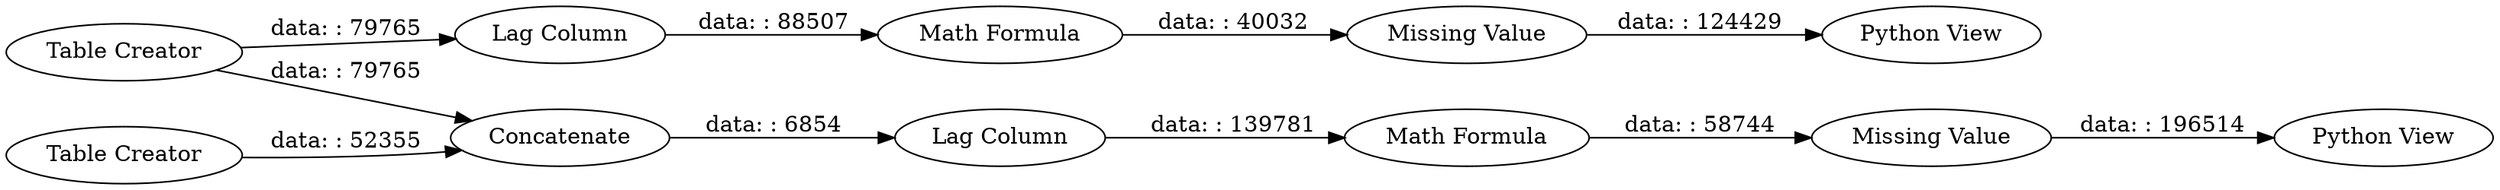 digraph {
	"-6583242022590974558_15" [label="Table Creator"]
	"-6583242022590974558_20" [label="Python View"]
	"-3404874108618058966_21" [label="Missing Value"]
	"-6583242022590974558_16" [label="Table Creator"]
	"-3404874108618058966_18" [label="Math Formula"]
	"-4672805642580844217_18" [label="Math Formula"]
	"-3404874108618058966_19" [label="Lag Column"]
	"-4672805642580844217_19" [label="Lag Column"]
	"-6583242022590974558_23" [label="Python View"]
	"-6583242022590974558_24" [label=Concatenate]
	"-4672805642580844217_21" [label="Missing Value"]
	"-3404874108618058966_18" -> "-3404874108618058966_21" [label="data: : 40032"]
	"-4672805642580844217_19" -> "-4672805642580844217_18" [label="data: : 139781"]
	"-4672805642580844217_18" -> "-4672805642580844217_21" [label="data: : 58744"]
	"-4672805642580844217_21" -> "-6583242022590974558_23" [label="data: : 196514"]
	"-6583242022590974558_15" -> "-3404874108618058966_19" [label="data: : 79765"]
	"-6583242022590974558_16" -> "-6583242022590974558_24" [label="data: : 52355"]
	"-6583242022590974558_15" -> "-6583242022590974558_24" [label="data: : 79765"]
	"-6583242022590974558_24" -> "-4672805642580844217_19" [label="data: : 6854"]
	"-3404874108618058966_21" -> "-6583242022590974558_20" [label="data: : 124429"]
	"-3404874108618058966_19" -> "-3404874108618058966_18" [label="data: : 88507"]
	rankdir=LR
}
